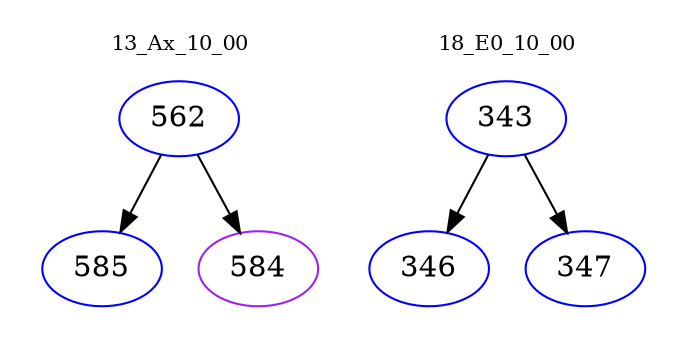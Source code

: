 digraph{
subgraph cluster_0 {
color = white
label = "13_Ax_10_00";
fontsize=10;
T0_562 [label="562", color="blue"]
T0_562 -> T0_585 [color="black"]
T0_585 [label="585", color="blue"]
T0_562 -> T0_584 [color="black"]
T0_584 [label="584", color="purple"]
}
subgraph cluster_1 {
color = white
label = "18_E0_10_00";
fontsize=10;
T1_343 [label="343", color="blue"]
T1_343 -> T1_346 [color="black"]
T1_346 [label="346", color="blue"]
T1_343 -> T1_347 [color="black"]
T1_347 [label="347", color="blue"]
}
}
